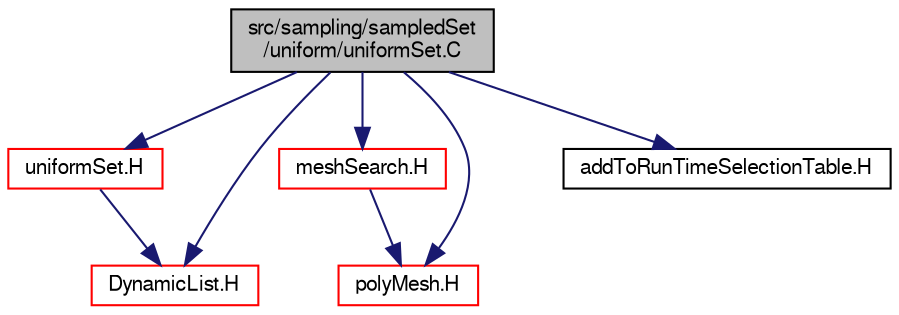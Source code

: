 digraph "src/sampling/sampledSet/uniform/uniformSet.C"
{
  bgcolor="transparent";
  edge [fontname="FreeSans",fontsize="10",labelfontname="FreeSans",labelfontsize="10"];
  node [fontname="FreeSans",fontsize="10",shape=record];
  Node0 [label="src/sampling/sampledSet\l/uniform/uniformSet.C",height=0.2,width=0.4,color="black", fillcolor="grey75", style="filled", fontcolor="black"];
  Node0 -> Node1 [color="midnightblue",fontsize="10",style="solid",fontname="FreeSans"];
  Node1 [label="uniformSet.H",height=0.2,width=0.4,color="red",URL="$a14690.html"];
  Node1 -> Node97 [color="midnightblue",fontsize="10",style="solid",fontname="FreeSans"];
  Node97 [label="DynamicList.H",height=0.2,width=0.4,color="red",URL="$a08633.html"];
  Node0 -> Node300 [color="midnightblue",fontsize="10",style="solid",fontname="FreeSans"];
  Node300 [label="meshSearch.H",height=0.2,width=0.4,color="red",URL="$a07625.html"];
  Node300 -> Node108 [color="midnightblue",fontsize="10",style="solid",fontname="FreeSans"];
  Node108 [label="polyMesh.H",height=0.2,width=0.4,color="red",URL="$a11630.html"];
  Node0 -> Node97 [color="midnightblue",fontsize="10",style="solid",fontname="FreeSans"];
  Node0 -> Node108 [color="midnightblue",fontsize="10",style="solid",fontname="FreeSans"];
  Node0 -> Node303 [color="midnightblue",fontsize="10",style="solid",fontname="FreeSans"];
  Node303 [label="addToRunTimeSelectionTable.H",height=0.2,width=0.4,color="black",URL="$a09263.html",tooltip="Macros for easy insertion into run-time selection tables. "];
}
